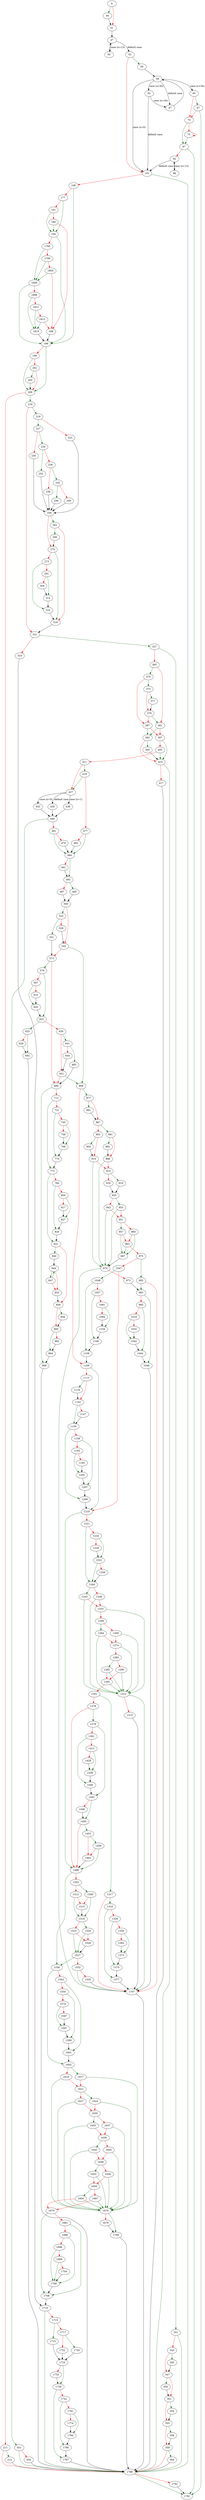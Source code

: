 strict digraph "parse_datetime2" {
	// Node definitions.
	6 [entry=true];
	40;
	41;
	47;
	50;
	52;
	56;
	101;
	58;
	62;
	65;
	97;
	67;
	70;
	1792;
	87;
	75;
	92;
	96;
	1788;
	108;
	196;
	177;
	194;
	181;
	184;
	188;
	1795;
	206;
	199;
	202;
	205;
	218;
	211;
	212;
	219;
	321;
	227;
	223;
	256;
	234;
	230;
	252;
	236;
	242;
	238;
	246;
	249;
	262;
	270;
	266;
	318;
	273;
	316;
	291;
	314;
	304;
	327;
	324;
	1710;
	341;
	365;
	343;
	345;
	347;
	350;
	351;
	354;
	355;
	358;
	359;
	364;
	370;
	381;
	373;
	387;
	377;
	379;
	392;
	397;
	395;
	414;
	405;
	411;
	419;
	427;
	417;
	477;
	439;
	433;
	430;
	446;
	451;
	461;
	454;
	484;
	470;
	483;
	492;
	491;
	495;
	497;
	500;
	525;
	542;
	541;
	528;
	573;
	869;
	576;
	684;
	622;
	597;
	620;
	610;
	625;
	630;
	682;
	628;
	641;
	651;
	683;
	644;
	868;
	712;
	772;
	721;
	770;
	745;
	768;
	758;
	831;
	780;
	829;
	804;
	827;
	817;
	840;
	856;
	844;
	847;
	852;
	858;
	860;
	864;
	862;
	877;
	1109;
	881;
	887;
	891;
	903;
	892;
	898;
	970;
	915;
	904;
	910;
	919;
	916;
	925;
	933;
	942;
	951;
	957;
	960;
	967;
	963;
	975;
	1707;
	973;
	983;
	982;
	1047;
	1046;
	995;
	1044;
	1019;
	1042;
	1032;
	1048;
	1210;
	1108;
	1057;
	1106;
	1081;
	1104;
	1094;
	1113;
	1118;
	1141;
	1150;
	1147;
	1209;
	1158;
	1207;
	1182;
	1205;
	1195;
	1498;
	1221;
	1240;
	1224;
	1232;
	1229;
	1238;
	1243;
	1248;
	1312;
	1253;
	1259;
	1264;
	1269;
	1274;
	1280;
	1285;
	1290;
	1295;
	1301;
	1317;
	1378;
	1315;
	1318;
	1377;
	1326;
	1375;
	1350;
	1373;
	1363;
	1379;
	1442;
	1391;
	1440;
	1415;
	1438;
	1428;
	1450;
	1448;
	1453;
	1456;
	1462;
	1538;
	1502;
	1509;
	1512;
	1516;
	1515;
	1520;
	1523;
	1527;
	1526;
	1532;
	1535;
	1602;
	1542;
	1601;
	1550;
	1599;
	1574;
	1597;
	1587;
	1617;
	1619;
	1676;
	1621;
	1624;
	1627;
	1630;
	1635;
	1637;
	1639;
	1642;
	1645;
	1648;
	1653;
	1656;
	1659;
	1664;
	1667;
	1670;
	1708;
	1681;
	1709;
	1679;
	1686;
	1706;
	1696;
	1699;
	1704;
	1713;
	1715;
	1717;
	1724;
	1720;
	1722;
	1738;
	1735;
	1787;
	1741;
	1786;
	1761;
	1784;
	1774;
	1791;
	1806;
	1799;
	1802;
	1808;
	1819;
	1812;
	1815;

	// Edge definitions.
	6 -> 40 [
		color=darkgreen
		cond=true
	];
	6 -> 41 [
		color=red
		cond=false
	];
	40 -> 41;
	41 -> 47;
	47 -> 50 [
		cond="case (x=13)"
		label="case (x=13)"
	];
	47 -> 52 [
		cond="default case"
		label="default case"
	];
	50 -> 47;
	52 -> 56 [
		color=darkgreen
		cond=true
	];
	52 -> 101 [
		color=red
		cond=false
	];
	56 -> 58;
	101 -> 1788 [
		color=darkgreen
		cond=true
	];
	101 -> 108 [
		color=red
		cond=false
	];
	58 -> 101 [
		cond="case (x=0)"
		label="case (x=0)"
	];
	58 -> 62 [
		cond="case (x=92)"
		label="case (x=92)"
	];
	58 -> 65 [
		cond="case (x=34)"
		label="case (x=34)"
	];
	58 -> 97 [
		cond="default case"
		label="default case"
	];
	62 -> 101 [
		cond="default case"
		label="default case"
	];
	62 -> 97 [
		cond="case (x=34)"
		label="case (x=34)"
	];
	65 -> 67 [
		color=darkgreen
		cond=true
	];
	65 -> 70 [
		color=red
		cond=false
	];
	97 -> 58;
	67 -> 70 [
		color=red
		cond=false
	];
	67 -> 1792 [
		color=darkgreen
		cond=true
	];
	70 -> 87 [
		color=darkgreen
		cond=true
	];
	70 -> 75 [
		color=red
		cond=false
	];
	87 -> 1792 [
		color=darkgreen
		cond=true
	];
	87 -> 92 [
		color=red
		cond=false
	];
	75 -> 87 [
		color=darkgreen
		cond=true
	];
	75 -> 75 [
		color=red
		cond=false
	];
	92 -> 101 [
		cond="default case"
		label="default case"
	];
	92 -> 96 [
		cond="case (x=13)"
		label="case (x=13)"
	];
	96 -> 92;
	1788 -> 1792 [
		color=darkgreen
		cond=true
	];
	1788 -> 1791 [
		color=red
		cond=false
	];
	108 -> 196 [
		color=darkgreen
		cond=true
	];
	108 -> 177 [
		color=red
		cond=false
	];
	196 -> 206 [
		color=darkgreen
		cond=true
	];
	196 -> 199 [
		color=red
		cond=false
	];
	177 -> 194 [
		color=darkgreen
		cond=true
	];
	177 -> 181 [
		color=red
		cond=false
	];
	194 -> 196 [
		color=darkgreen
		cond=true
	];
	194 -> 1795 [
		color=red
		cond=false
	];
	181 -> 194 [
		color=darkgreen
		cond=true
	];
	181 -> 184 [
		color=red
		cond=false
	];
	184 -> 194 [
		color=darkgreen
		cond=true
	];
	184 -> 188 [
		color=red
		cond=false
	];
	188 -> 196;
	1795 -> 1806 [
		color=darkgreen
		cond=true
	];
	1795 -> 1799 [
		color=red
		cond=false
	];
	206 -> 218 [
		color=darkgreen
		cond=true
	];
	206 -> 211 [
		color=red
		cond=false
	];
	199 -> 206 [
		color=darkgreen
		cond=true
	];
	199 -> 202 [
		color=red
		cond=false
	];
	202 -> 206 [
		color=red
		cond=false
	];
	202 -> 205 [
		color=darkgreen
		cond=true
	];
	205 -> 206;
	218 -> 219 [
		color=darkgreen
		cond=true
	];
	218 -> 321 [
		color=red
		cond=false
	];
	211 -> 1788 [
		color=red
		cond=false
	];
	211 -> 212 [
		color=darkgreen
		cond=true
	];
	212 -> 1788;
	219 -> 227 [
		color=darkgreen
		cond=true
	];
	219 -> 223 [
		color=red
		cond=false
	];
	321 -> 327 [
		color=darkgreen
		cond=true
	];
	321 -> 324 [
		color=red
		cond=false
	];
	227 -> 234 [
		color=darkgreen
		cond=true
	];
	227 -> 230 [
		color=red
		cond=false
	];
	223 -> 256;
	256 -> 262 [
		color=darkgreen
		cond=true
	];
	256 -> 270 [
		color=red
		cond=false
	];
	234 -> 252 [
		color=darkgreen
		cond=true
	];
	234 -> 236 [
		color=red
		cond=false
	];
	230 -> 256;
	252 -> 256;
	236 -> 242 [
		color=darkgreen
		cond=true
	];
	236 -> 238 [
		color=red
		cond=false
	];
	242 -> 246 [
		color=darkgreen
		cond=true
	];
	242 -> 249 [
		color=red
		cond=false
	];
	238 -> 256;
	246 -> 256;
	249 -> 256;
	262 -> 266 [
		color=darkgreen
		cond=true
	];
	262 -> 318 [
		color=red
		cond=false
	];
	270 -> 318 [
		color=darkgreen
		cond=true
	];
	270 -> 273 [
		color=red
		cond=false
	];
	266 -> 270;
	318 -> 321;
	273 -> 316 [
		color=darkgreen
		cond=true
	];
	273 -> 291 [
		color=red
		cond=false
	];
	316 -> 318;
	291 -> 314 [
		color=darkgreen
		cond=true
	];
	291 -> 304 [
		color=red
		cond=false
	];
	314 -> 316;
	304 -> 314;
	327 -> 341 [
		color=darkgreen
		cond=true
	];
	327 -> 365 [
		color=red
		cond=false
	];
	324 -> 1710;
	1710 -> 1788 [
		color=darkgreen
		cond=true
	];
	1710 -> 1713 [
		color=red
		cond=false
	];
	341 -> 1788 [
		color=darkgreen
		cond=true
	];
	341 -> 343 [
		color=red
		cond=false
	];
	365 -> 370 [
		color=darkgreen
		cond=true
	];
	365 -> 381 [
		color=red
		cond=false
	];
	343 -> 345 [
		color=darkgreen
		cond=true
	];
	343 -> 347 [
		color=red
		cond=false
	];
	345 -> 347;
	347 -> 350 [
		color=darkgreen
		cond=true
	];
	347 -> 351 [
		color=red
		cond=false
	];
	350 -> 351;
	351 -> 354 [
		color=darkgreen
		cond=true
	];
	351 -> 355 [
		color=red
		cond=false
	];
	354 -> 355;
	355 -> 358 [
		color=darkgreen
		cond=true
	];
	355 -> 359 [
		color=red
		cond=false
	];
	358 -> 359;
	359 -> 1788 [
		color=red
		cond=false
	];
	359 -> 364 [
		color=darkgreen
		cond=true
	];
	364 -> 1788;
	370 -> 373 [
		color=darkgreen
		cond=true
	];
	370 -> 387 [
		color=red
		cond=false
	];
	381 -> 392 [
		color=darkgreen
		cond=true
	];
	381 -> 397 [
		color=red
		cond=false
	];
	373 -> 377 [
		color=darkgreen
		cond=true
	];
	373 -> 379 [
		color=red
		cond=false
	];
	387 -> 392 [
		color=darkgreen
		cond=true
	];
	387 -> 397 [
		color=red
		cond=false
	];
	377 -> 379;
	379 -> 381 [
		color=darkgreen
		cond=true
	];
	379 -> 387 [
		color=red
		cond=false
	];
	392 -> 395 [
		color=darkgreen
		cond=true
	];
	392 -> 414 [
		color=red
		cond=false
	];
	397 -> 414 [
		color=darkgreen
		cond=true
	];
	397 -> 405 [
		color=red
		cond=false
	];
	395 -> 414;
	414 -> 1788 [
		color=darkgreen
		cond=true
	];
	414 -> 417 [
		color=red
		cond=false
	];
	405 -> 414 [
		color=darkgreen
		cond=true
	];
	405 -> 411 [
		color=red
		cond=false
	];
	411 -> 419 [
		color=darkgreen
		cond=true
	];
	411 -> 427 [
		color=red
		cond=false
	];
	419 -> 427 [
		color=darkgreen
		cond=true
	];
	419 -> 477 [
		color=red
		cond=false
	];
	427 -> 439 [
		cond="case (x=1)"
		label="case (x=1)"
	];
	427 -> 433 [
		cond="case (x=0)"
		label="case (x=0)"
	];
	427 -> 430 [
		cond="default case"
		label="default case"
	];
	417 -> 1788;
	477 -> 484 [
		color=darkgreen
		cond=true
	];
	477 -> 483 [
		color=red
		cond=false
	];
	439 -> 446;
	433 -> 446;
	430 -> 446;
	446 -> 451 [
		color=darkgreen
		cond=true
	];
	446 -> 461 [
		color=red
		cond=false
	];
	451 -> 1788 [
		color=darkgreen
		cond=true
	];
	451 -> 454 [
		color=red
		cond=false
	];
	461 -> 484 [
		color=darkgreen
		cond=true
	];
	461 -> 470 [
		color=red
		cond=false
	];
	454 -> 1788;
	484 -> 492 [
		color=darkgreen
		cond=true
	];
	484 -> 491 [
		color=red
		cond=false
	];
	470 -> 484;
	483 -> 484;
	492 -> 495 [
		color=darkgreen
		cond=true
	];
	492 -> 497 [
		color=red
		cond=false
	];
	491 -> 492;
	495 -> 500;
	497 -> 500;
	500 -> 525 [
		color=darkgreen
		cond=true
	];
	500 -> 542 [
		color=red
		cond=false
	];
	525 -> 541 [
		color=darkgreen
		cond=true
	];
	525 -> 528 [
		color=red
		cond=false
	];
	542 -> 573 [
		color=red
		cond=false
	];
	542 -> 869 [
		color=darkgreen
		cond=true
	];
	541 -> 573;
	528 -> 542;
	573 -> 576 [
		color=darkgreen
		cond=true
	];
	573 -> 684 [
		color=red
		cond=false
	];
	869 -> 877 [
		color=darkgreen
		cond=true
	];
	869 -> 1109 [
		color=red
		cond=false
	];
	576 -> 622 [
		color=darkgreen
		cond=true
	];
	576 -> 597 [
		color=red
		cond=false
	];
	684 -> 868 [
		color=darkgreen
		cond=true
	];
	684 -> 712 [
		color=red
		cond=false
	];
	622 -> 625 [
		color=darkgreen
		cond=true
	];
	622 -> 630 [
		color=red
		cond=false
	];
	597 -> 620 [
		color=darkgreen
		cond=true
	];
	597 -> 610 [
		color=red
		cond=false
	];
	620 -> 622;
	610 -> 620;
	625 -> 682 [
		color=darkgreen
		cond=true
	];
	625 -> 628 [
		color=red
		cond=false
	];
	630 -> 641 [
		color=darkgreen
		cond=true
	];
	630 -> 651 [
		color=red
		cond=false
	];
	682 -> 1788;
	628 -> 682;
	641 -> 683 [
		color=darkgreen
		cond=true
	];
	641 -> 644 [
		color=red
		cond=false
	];
	651 -> 869 [
		color=darkgreen
		cond=true
	];
	651 -> 684 [
		color=red
		cond=false
	];
	683 -> 684;
	644 -> 651;
	868 -> 1788;
	712 -> 772 [
		color=darkgreen
		cond=true
	];
	712 -> 721 [
		color=red
		cond=false
	];
	772 -> 831 [
		color=darkgreen
		cond=true
	];
	772 -> 780 [
		color=red
		cond=false
	];
	721 -> 770 [
		color=darkgreen
		cond=true
	];
	721 -> 745 [
		color=red
		cond=false
	];
	770 -> 772;
	745 -> 768 [
		color=darkgreen
		cond=true
	];
	745 -> 758 [
		color=red
		cond=false
	];
	768 -> 770;
	758 -> 768;
	831 -> 840 [
		color=darkgreen
		cond=true
	];
	831 -> 856 [
		color=red
		cond=false
	];
	780 -> 829 [
		color=darkgreen
		cond=true
	];
	780 -> 804 [
		color=red
		cond=false
	];
	829 -> 831;
	804 -> 827 [
		color=darkgreen
		cond=true
	];
	804 -> 817 [
		color=red
		cond=false
	];
	827 -> 829;
	817 -> 827;
	840 -> 844;
	856 -> 858 [
		color=darkgreen
		cond=true
	];
	856 -> 860 [
		color=red
		cond=false
	];
	844 -> 847 [
		color=darkgreen
		cond=true
	];
	844 -> 852 [
		color=red
		cond=false
	];
	847 -> 844 [
		color=darkgreen
		cond=true
	];
	847 -> 852 [
		color=red
		cond=false
	];
	852 -> 856;
	858 -> 860;
	860 -> 864 [
		color=darkgreen
		cond=true
	];
	860 -> 862 [
		color=red
		cond=false
	];
	864 -> 868;
	862 -> 864;
	877 -> 881 [
		color=darkgreen
		cond=true
	];
	877 -> 887 [
		color=red
		cond=false
	];
	1109 -> 1210 [
		color=darkgreen
		cond=true
	];
	1109 -> 1113 [
		color=red
		cond=false
	];
	881 -> 887;
	887 -> 891 [
		color=darkgreen
		cond=true
	];
	887 -> 903 [
		color=red
		cond=false
	];
	891 -> 892 [
		color=darkgreen
		cond=true
	];
	891 -> 898 [
		color=red
		cond=false
	];
	903 -> 904 [
		color=darkgreen
		cond=true
	];
	903 -> 910 [
		color=red
		cond=false
	];
	892 -> 898;
	898 -> 970 [
		color=darkgreen
		cond=true
	];
	898 -> 915 [
		color=red
		cond=false
	];
	970 -> 1707 [
		color=darkgreen
		cond=true
	];
	970 -> 973 [
		color=red
		cond=false
	];
	915 -> 919 [
		color=darkgreen
		cond=true
	];
	915 -> 916 [
		color=red
		cond=false
	];
	904 -> 910;
	910 -> 970 [
		color=darkgreen
		cond=true
	];
	910 -> 915 [
		color=red
		cond=false
	];
	919 -> 925;
	916 -> 925;
	925 -> 933 [
		color=darkgreen
		cond=true
	];
	925 -> 942 [
		color=red
		cond=false
	];
	933 -> 970 [
		color=darkgreen
		cond=true
	];
	933 -> 951 [
		color=red
		cond=false
	];
	942 -> 970 [
		color=darkgreen
		cond=true
	];
	942 -> 951 [
		color=red
		cond=false
	];
	951 -> 957 [
		color=darkgreen
		cond=true
	];
	951 -> 960 [
		color=red
		cond=false
	];
	957 -> 967 [
		color=darkgreen
		cond=true
	];
	957 -> 963 [
		color=red
		cond=false
	];
	960 -> 967 [
		color=darkgreen
		cond=true
	];
	960 -> 963 [
		color=red
		cond=false
	];
	967 -> 970;
	963 -> 967 [
		color=darkgreen
		cond=true
	];
	963 -> 975 [
		color=red
		cond=false
	];
	975 -> 982 [
		color=darkgreen
		cond=true
	];
	975 -> 1047 [
		color=red
		cond=false
	];
	1707 -> 1788;
	973 -> 983;
	983 -> 1046 [
		color=darkgreen
		cond=true
	];
	983 -> 995 [
		color=red
		cond=false
	];
	982 -> 1707 [
		color=red
		cond=false
	];
	982 -> 983 [
		color=darkgreen
		cond=true
	];
	1047 -> 1048 [
		color=darkgreen
		cond=true
	];
	1047 -> 1210 [
		color=red
		cond=false
	];
	1046 -> 1707;
	995 -> 1044 [
		color=darkgreen
		cond=true
	];
	995 -> 1019 [
		color=red
		cond=false
	];
	1044 -> 1046;
	1019 -> 1042 [
		color=darkgreen
		cond=true
	];
	1019 -> 1032 [
		color=red
		cond=false
	];
	1042 -> 1044;
	1032 -> 1042;
	1048 -> 1108 [
		color=darkgreen
		cond=true
	];
	1048 -> 1057 [
		color=red
		cond=false
	];
	1210 -> 1498 [
		color=darkgreen
		cond=true
	];
	1210 -> 1221 [
		color=red
		cond=false
	];
	1108 -> 1109;
	1057 -> 1106 [
		color=darkgreen
		cond=true
	];
	1057 -> 1081 [
		color=red
		cond=false
	];
	1106 -> 1108;
	1081 -> 1104 [
		color=darkgreen
		cond=true
	];
	1081 -> 1094 [
		color=red
		cond=false
	];
	1104 -> 1106;
	1094 -> 1104;
	1113 -> 1118 [
		color=darkgreen
		cond=true
	];
	1113 -> 1141 [
		color=red
		cond=false
	];
	1118 -> 1141;
	1141 -> 1150 [
		color=darkgreen
		cond=true
	];
	1141 -> 1147 [
		color=red
		cond=false
	];
	1150 -> 1209 [
		color=darkgreen
		cond=true
	];
	1150 -> 1158 [
		color=red
		cond=false
	];
	1147 -> 1150;
	1209 -> 1210;
	1158 -> 1207 [
		color=darkgreen
		cond=true
	];
	1158 -> 1182 [
		color=red
		cond=false
	];
	1207 -> 1209;
	1182 -> 1205 [
		color=darkgreen
		cond=true
	];
	1182 -> 1195 [
		color=red
		cond=false
	];
	1205 -> 1207;
	1195 -> 1205;
	1498 -> 1538 [
		color=darkgreen
		cond=true
	];
	1498 -> 1502 [
		color=red
		cond=false
	];
	1221 -> 1240 [
		color=darkgreen
		cond=true
	];
	1221 -> 1224 [
		color=red
		cond=false
	];
	1240 -> 1243 [
		color=darkgreen
		cond=true
	];
	1240 -> 1248 [
		color=red
		cond=false
	];
	1224 -> 1232 [
		color=darkgreen
		cond=true
	];
	1224 -> 1229 [
		color=red
		cond=false
	];
	1232 -> 1240 [
		color=darkgreen
		cond=true
	];
	1232 -> 1238 [
		color=red
		cond=false
	];
	1229 -> 1232;
	1238 -> 1240;
	1243 -> 1312 [
		color=darkgreen
		cond=true
	];
	1243 -> 1253 [
		color=red
		cond=false
	];
	1248 -> 1312 [
		color=darkgreen
		cond=true
	];
	1248 -> 1253 [
		color=red
		cond=false
	];
	1312 -> 1707 [
		color=darkgreen
		cond=true
	];
	1312 -> 1315 [
		color=red
		cond=false
	];
	1253 -> 1312 [
		color=darkgreen
		cond=true
	];
	1253 -> 1259 [
		color=red
		cond=false
	];
	1259 -> 1264 [
		color=darkgreen
		cond=true
	];
	1259 -> 1269 [
		color=red
		cond=false
	];
	1264 -> 1312 [
		color=darkgreen
		cond=true
	];
	1264 -> 1274 [
		color=red
		cond=false
	];
	1269 -> 1312 [
		color=darkgreen
		cond=true
	];
	1269 -> 1274 [
		color=red
		cond=false
	];
	1274 -> 1312 [
		color=darkgreen
		cond=true
	];
	1274 -> 1280 [
		color=red
		cond=false
	];
	1280 -> 1285 [
		color=darkgreen
		cond=true
	];
	1280 -> 1290 [
		color=red
		cond=false
	];
	1285 -> 1312 [
		color=darkgreen
		cond=true
	];
	1285 -> 1295 [
		color=red
		cond=false
	];
	1290 -> 1312 [
		color=darkgreen
		cond=true
	];
	1290 -> 1295 [
		color=red
		cond=false
	];
	1295 -> 1312 [
		color=darkgreen
		cond=true
	];
	1295 -> 1301 [
		color=red
		cond=false
	];
	1301 -> 1317 [
		color=darkgreen
		cond=true
	];
	1301 -> 1378 [
		color=red
		cond=false
	];
	1317 -> 1707 [
		color=red
		cond=false
	];
	1317 -> 1318 [
		color=darkgreen
		cond=true
	];
	1378 -> 1498 [
		color=red
		cond=false
	];
	1378 -> 1379 [
		color=darkgreen
		cond=true
	];
	1315 -> 1707;
	1318 -> 1377 [
		color=darkgreen
		cond=true
	];
	1318 -> 1326 [
		color=red
		cond=false
	];
	1377 -> 1707;
	1326 -> 1375 [
		color=darkgreen
		cond=true
	];
	1326 -> 1350 [
		color=red
		cond=false
	];
	1375 -> 1377;
	1350 -> 1373 [
		color=darkgreen
		cond=true
	];
	1350 -> 1363 [
		color=red
		cond=false
	];
	1373 -> 1375;
	1363 -> 1373;
	1379 -> 1442 [
		color=darkgreen
		cond=true
	];
	1379 -> 1391 [
		color=red
		cond=false
	];
	1442 -> 1450 [
		color=darkgreen
		cond=true
	];
	1442 -> 1448 [
		color=red
		cond=false
	];
	1391 -> 1440 [
		color=darkgreen
		cond=true
	];
	1391 -> 1415 [
		color=red
		cond=false
	];
	1440 -> 1442;
	1415 -> 1438 [
		color=darkgreen
		cond=true
	];
	1415 -> 1428 [
		color=red
		cond=false
	];
	1438 -> 1440;
	1428 -> 1438;
	1450 -> 1498 [
		color=red
		cond=false
	];
	1450 -> 1453 [
		color=darkgreen
		cond=true
	];
	1448 -> 1450;
	1453 -> 1456 [
		color=darkgreen
		cond=true
	];
	1453 -> 1462 [
		color=red
		cond=false
	];
	1456 -> 1498 [
		color=darkgreen
		cond=true
	];
	1456 -> 1462 [
		color=red
		cond=false
	];
	1462 -> 1498;
	1538 -> 1602 [
		color=darkgreen
		cond=true
	];
	1538 -> 1542 [
		color=red
		cond=false
	];
	1502 -> 1509 [
		color=darkgreen
		cond=true
	];
	1502 -> 1512 [
		color=red
		cond=false
	];
	1509 -> 1516 [
		color=darkgreen
		cond=true
	];
	1509 -> 1515 [
		color=red
		cond=false
	];
	1512 -> 1516 [
		color=darkgreen
		cond=true
	];
	1512 -> 1515 [
		color=red
		cond=false
	];
	1516 -> 1520 [
		color=darkgreen
		cond=true
	];
	1516 -> 1523 [
		color=red
		cond=false
	];
	1515 -> 1516;
	1520 -> 1527 [
		color=darkgreen
		cond=true
	];
	1520 -> 1526 [
		color=red
		cond=false
	];
	1523 -> 1527 [
		color=darkgreen
		cond=true
	];
	1523 -> 1526 [
		color=red
		cond=false
	];
	1527 -> 1538 [
		color=darkgreen
		cond=true
	];
	1527 -> 1532 [
		color=red
		cond=false
	];
	1526 -> 1527;
	1532 -> 1707 [
		color=darkgreen
		cond=true
	];
	1532 -> 1535 [
		color=red
		cond=false
	];
	1535 -> 1707;
	1602 -> 1617 [
		color=darkgreen
		cond=true
	];
	1602 -> 1619 [
		color=red
		cond=false
	];
	1542 -> 1601 [
		color=darkgreen
		cond=true
	];
	1542 -> 1550 [
		color=red
		cond=false
	];
	1601 -> 1602;
	1550 -> 1599 [
		color=darkgreen
		cond=true
	];
	1550 -> 1574 [
		color=red
		cond=false
	];
	1599 -> 1601;
	1574 -> 1597 [
		color=darkgreen
		cond=true
	];
	1574 -> 1587 [
		color=red
		cond=false
	];
	1597 -> 1599;
	1587 -> 1597;
	1617 -> 1676 [
		color=darkgreen
		cond=true
	];
	1617 -> 1621 [
		color=red
		cond=false
	];
	1619 -> 1676 [
		color=darkgreen
		cond=true
	];
	1619 -> 1621 [
		color=red
		cond=false
	];
	1676 -> 1709 [
		color=darkgreen
		cond=true
	];
	1676 -> 1679 [
		color=red
		cond=false
	];
	1621 -> 1624 [
		color=darkgreen
		cond=true
	];
	1621 -> 1627 [
		color=red
		cond=false
	];
	1624 -> 1676 [
		color=darkgreen
		cond=true
	];
	1624 -> 1630 [
		color=red
		cond=false
	];
	1627 -> 1676 [
		color=darkgreen
		cond=true
	];
	1627 -> 1630 [
		color=red
		cond=false
	];
	1630 -> 1635 [
		color=darkgreen
		cond=true
	];
	1630 -> 1637 [
		color=red
		cond=false
	];
	1635 -> 1676 [
		color=darkgreen
		cond=true
	];
	1635 -> 1639 [
		color=red
		cond=false
	];
	1637 -> 1676 [
		color=darkgreen
		cond=true
	];
	1637 -> 1639 [
		color=red
		cond=false
	];
	1639 -> 1642 [
		color=darkgreen
		cond=true
	];
	1639 -> 1645 [
		color=red
		cond=false
	];
	1642 -> 1676 [
		color=darkgreen
		cond=true
	];
	1642 -> 1648 [
		color=red
		cond=false
	];
	1645 -> 1676 [
		color=darkgreen
		cond=true
	];
	1645 -> 1648 [
		color=red
		cond=false
	];
	1648 -> 1653 [
		color=darkgreen
		cond=true
	];
	1648 -> 1656 [
		color=red
		cond=false
	];
	1653 -> 1676 [
		color=darkgreen
		cond=true
	];
	1653 -> 1659 [
		color=red
		cond=false
	];
	1656 -> 1676 [
		color=darkgreen
		cond=true
	];
	1656 -> 1659 [
		color=red
		cond=false
	];
	1659 -> 1664 [
		color=darkgreen
		cond=true
	];
	1659 -> 1667 [
		color=red
		cond=false
	];
	1664 -> 1676 [
		color=darkgreen
		cond=true
	];
	1664 -> 1670 [
		color=red
		cond=false
	];
	1667 -> 1676 [
		color=darkgreen
		cond=true
	];
	1667 -> 1670 [
		color=red
		cond=false
	];
	1670 -> 1708 [
		color=darkgreen
		cond=true
	];
	1670 -> 1681 [
		color=red
		cond=false
	];
	1708 -> 1710;
	1681 -> 1708 [
		color=darkgreen
		cond=true
	];
	1681 -> 1686 [
		color=red
		cond=false
	];
	1709 -> 1788;
	1679 -> 1709;
	1686 -> 1706 [
		color=darkgreen
		cond=true
	];
	1686 -> 1696 [
		color=red
		cond=false
	];
	1706 -> 1708;
	1696 -> 1706 [
		color=darkgreen
		cond=true
	];
	1696 -> 1699 [
		color=red
		cond=false
	];
	1699 -> 1706 [
		color=darkgreen
		cond=true
	];
	1699 -> 1704 [
		color=red
		cond=false
	];
	1704 -> 1706;
	1713 -> 1715 [
		color=darkgreen
		cond=true
	];
	1713 -> 1717 [
		color=red
		cond=false
	];
	1715 -> 1724;
	1717 -> 1720 [
		color=darkgreen
		cond=true
	];
	1717 -> 1722 [
		color=red
		cond=false
	];
	1724 -> 1738 [
		color=darkgreen
		cond=true
	];
	1724 -> 1735 [
		color=red
		cond=false
	];
	1720 -> 1724;
	1722 -> 1724;
	1738 -> 1787 [
		color=darkgreen
		cond=true
	];
	1738 -> 1741 [
		color=red
		cond=false
	];
	1735 -> 1738;
	1787 -> 1788;
	1741 -> 1786 [
		color=darkgreen
		cond=true
	];
	1741 -> 1761 [
		color=red
		cond=false
	];
	1786 -> 1787;
	1761 -> 1784 [
		color=darkgreen
		cond=true
	];
	1761 -> 1774 [
		color=red
		cond=false
	];
	1784 -> 1786;
	1774 -> 1784;
	1791 -> 1792;
	1806 -> 196 [
		color=darkgreen
		cond=true
	];
	1806 -> 1808 [
		color=red
		cond=false
	];
	1799 -> 1806 [
		color=darkgreen
		cond=true
	];
	1799 -> 1802 [
		color=red
		cond=false
	];
	1802 -> 188 [
		color=red
		cond=false
	];
	1802 -> 1806 [
		color=darkgreen
		cond=true
	];
	1808 -> 1819 [
		color=darkgreen
		cond=true
	];
	1808 -> 1812 [
		color=red
		cond=false
	];
	1819 -> 196;
	1812 -> 1819 [
		color=darkgreen
		cond=true
	];
	1812 -> 1815 [
		color=red
		cond=false
	];
	1815 -> 188 [
		color=red
		cond=false
	];
	1815 -> 1819 [
		color=darkgreen
		cond=true
	];
}